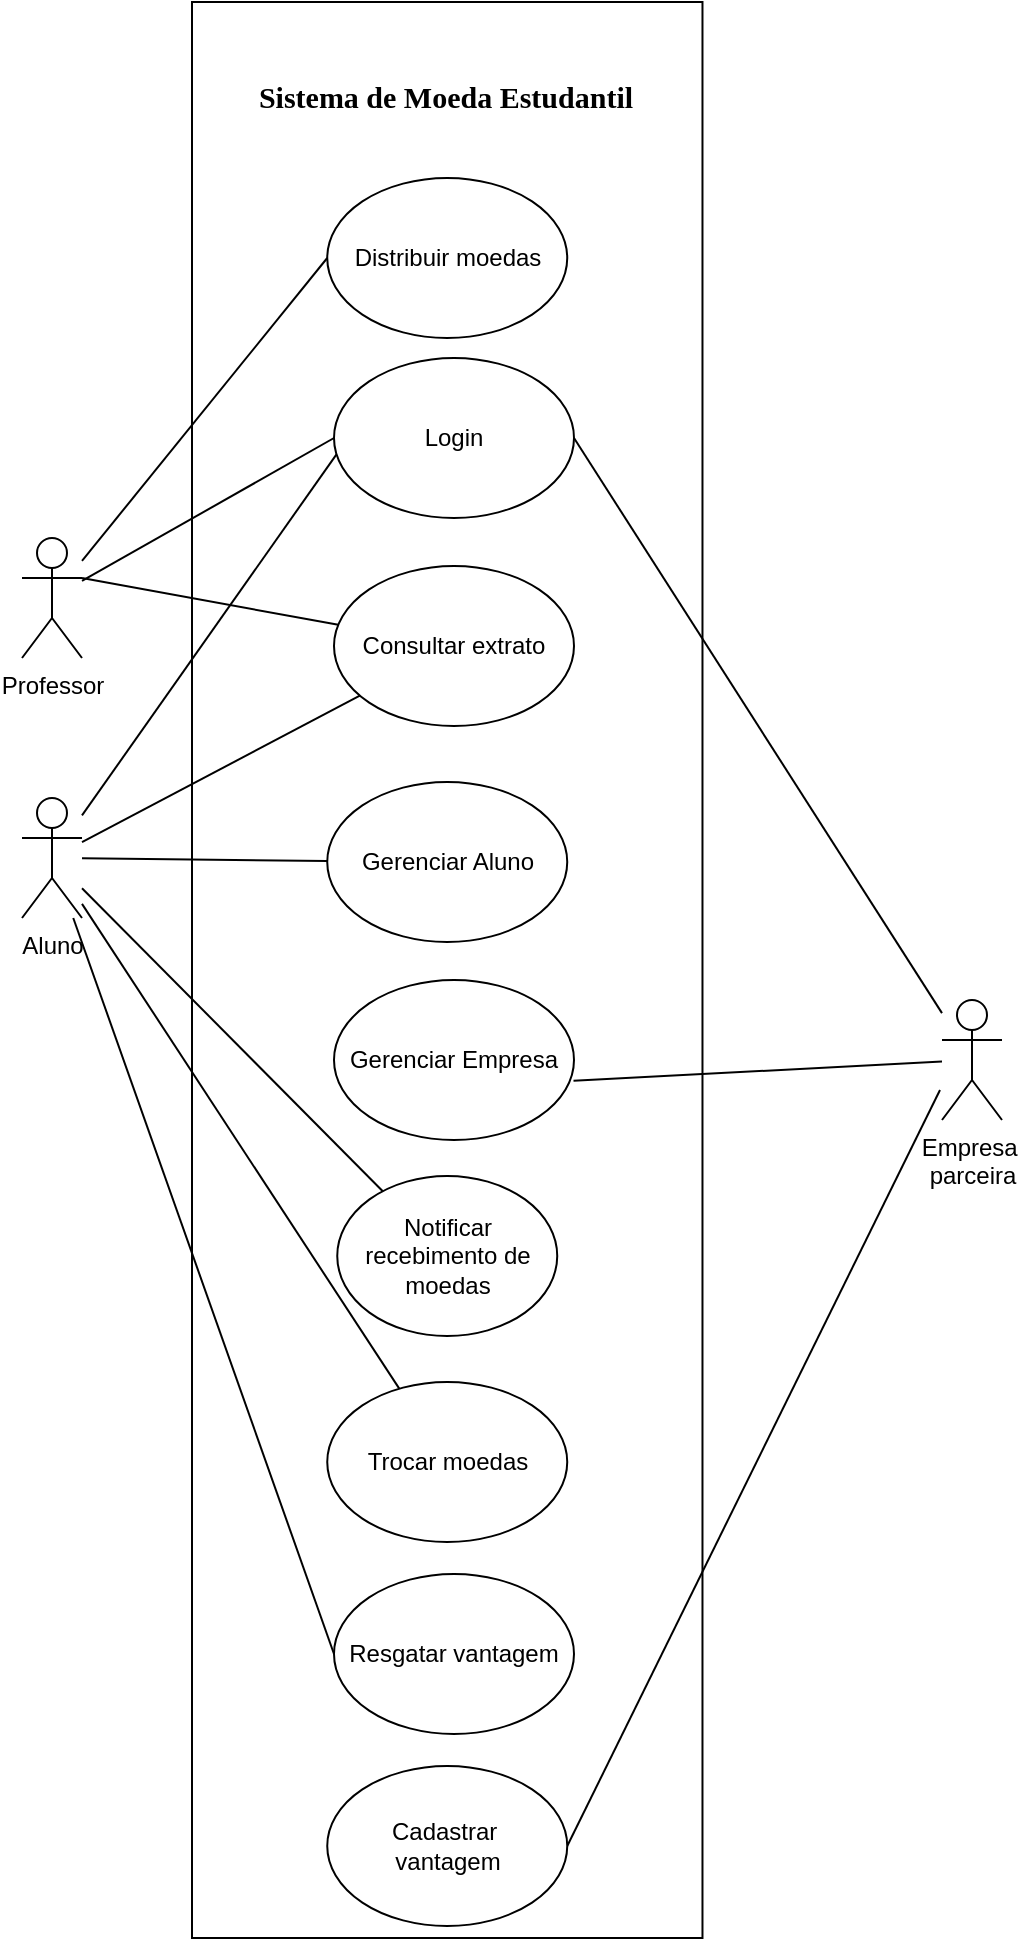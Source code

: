<mxfile version="22.0.0" type="device">
  <diagram name="Page-1" id="w6hMf7ReLyd-1I25tHpr">
    <mxGraphModel dx="1467" dy="783" grid="0" gridSize="10" guides="1" tooltips="1" connect="1" arrows="1" fold="1" page="1" pageScale="1" pageWidth="850" pageHeight="1100" math="0" shadow="0">
      <root>
        <mxCell id="0" />
        <mxCell id="1" parent="0" />
        <mxCell id="q0D9JmpIUP8wCT0G31oM-1" value="&lt;div&gt;Aluno&lt;/div&gt;&lt;div&gt;&lt;br&gt;&lt;/div&gt;" style="shape=umlActor;verticalLabelPosition=bottom;verticalAlign=top;html=1;outlineConnect=0;" parent="1" vertex="1">
          <mxGeometry x="235" y="480" width="30" height="60" as="geometry" />
        </mxCell>
        <mxCell id="q0D9JmpIUP8wCT0G31oM-3" value="" style="whiteSpace=wrap;html=1;" parent="1" vertex="1">
          <mxGeometry x="320" y="82" width="255.24" height="968" as="geometry" />
        </mxCell>
        <mxCell id="q0D9JmpIUP8wCT0G31oM-5" style="rounded=0;orthogonalLoop=1;jettySize=auto;html=1;endArrow=none;endFill=0;" parent="1" source="q0D9JmpIUP8wCT0G31oM-4" target="q0D9JmpIUP8wCT0G31oM-1" edge="1">
          <mxGeometry relative="1" as="geometry" />
        </mxCell>
        <mxCell id="q0D9JmpIUP8wCT0G31oM-4" value="Gerenciar Aluno" style="ellipse;whiteSpace=wrap;html=1;" parent="1" vertex="1">
          <mxGeometry x="387.62" y="472" width="120" height="80" as="geometry" />
        </mxCell>
        <mxCell id="q0D9JmpIUP8wCT0G31oM-10" style="rounded=0;orthogonalLoop=1;jettySize=auto;html=1;entryX=0;entryY=0.5;entryDx=0;entryDy=0;endArrow=none;endFill=0;" parent="1" source="q0D9JmpIUP8wCT0G31oM-6" target="q0D9JmpIUP8wCT0G31oM-8" edge="1">
          <mxGeometry relative="1" as="geometry" />
        </mxCell>
        <mxCell id="q0D9JmpIUP8wCT0G31oM-6" value="&lt;div&gt;Professor&lt;/div&gt;&lt;div&gt;&lt;br&gt;&lt;/div&gt;" style="shape=umlActor;verticalLabelPosition=bottom;verticalAlign=top;html=1;outlineConnect=0;" parent="1" vertex="1">
          <mxGeometry x="235" y="350" width="30" height="60" as="geometry" />
        </mxCell>
        <mxCell id="q0D9JmpIUP8wCT0G31oM-8" value="Distribuir moedas" style="ellipse;whiteSpace=wrap;html=1;" parent="1" vertex="1">
          <mxGeometry x="387.62" y="170" width="120" height="80" as="geometry" />
        </mxCell>
        <mxCell id="q0D9JmpIUP8wCT0G31oM-13" style="rounded=0;orthogonalLoop=1;jettySize=auto;html=1;endArrow=none;endFill=0;exitX=0.017;exitY=0.588;exitDx=0;exitDy=0;exitPerimeter=0;jumpStyle=gap;" parent="1" source="q0D9JmpIUP8wCT0G31oM-9" target="q0D9JmpIUP8wCT0G31oM-1" edge="1">
          <mxGeometry relative="1" as="geometry" />
        </mxCell>
        <mxCell id="q0D9JmpIUP8wCT0G31oM-9" value="Login" style="ellipse;whiteSpace=wrap;html=1;" parent="1" vertex="1">
          <mxGeometry x="391" y="260" width="120" height="80" as="geometry" />
        </mxCell>
        <mxCell id="q0D9JmpIUP8wCT0G31oM-11" style="rounded=0;orthogonalLoop=1;jettySize=auto;html=1;endArrow=none;endFill=0;entryX=0;entryY=0.5;entryDx=0;entryDy=0;" parent="1" source="q0D9JmpIUP8wCT0G31oM-6" target="q0D9JmpIUP8wCT0G31oM-9" edge="1">
          <mxGeometry relative="1" as="geometry">
            <mxPoint x="345" y="320" as="targetPoint" />
          </mxGeometry>
        </mxCell>
        <mxCell id="q0D9JmpIUP8wCT0G31oM-15" style="rounded=0;orthogonalLoop=1;jettySize=auto;html=1;endArrow=none;endFill=0;" parent="1" source="q0D9JmpIUP8wCT0G31oM-14" target="q0D9JmpIUP8wCT0G31oM-1" edge="1">
          <mxGeometry relative="1" as="geometry" />
        </mxCell>
        <mxCell id="q0D9JmpIUP8wCT0G31oM-14" value="Notificar recebimento de moedas" style="ellipse;whiteSpace=wrap;html=1;" parent="1" vertex="1">
          <mxGeometry x="392.62" y="669" width="110" height="80" as="geometry" />
        </mxCell>
        <mxCell id="q0D9JmpIUP8wCT0G31oM-17" style="rounded=0;orthogonalLoop=1;jettySize=auto;html=1;endArrow=none;endFill=0;" parent="1" source="q0D9JmpIUP8wCT0G31oM-16" target="q0D9JmpIUP8wCT0G31oM-1" edge="1">
          <mxGeometry relative="1" as="geometry" />
        </mxCell>
        <mxCell id="q0D9JmpIUP8wCT0G31oM-16" value="Consultar extrato" style="ellipse;whiteSpace=wrap;html=1;" parent="1" vertex="1">
          <mxGeometry x="391" y="364" width="120" height="80" as="geometry" />
        </mxCell>
        <mxCell id="q0D9JmpIUP8wCT0G31oM-18" style="rounded=0;orthogonalLoop=1;jettySize=auto;html=1;entryX=1;entryY=0.333;entryDx=0;entryDy=0;entryPerimeter=0;endArrow=none;endFill=0;" parent="1" source="q0D9JmpIUP8wCT0G31oM-16" target="q0D9JmpIUP8wCT0G31oM-6" edge="1">
          <mxGeometry relative="1" as="geometry" />
        </mxCell>
        <mxCell id="q0D9JmpIUP8wCT0G31oM-20" style="rounded=0;orthogonalLoop=1;jettySize=auto;html=1;endArrow=none;endFill=0;" parent="1" source="q0D9JmpIUP8wCT0G31oM-19" target="q0D9JmpIUP8wCT0G31oM-1" edge="1">
          <mxGeometry relative="1" as="geometry" />
        </mxCell>
        <mxCell id="q0D9JmpIUP8wCT0G31oM-19" value="Trocar moedas" style="ellipse;whiteSpace=wrap;html=1;" parent="1" vertex="1">
          <mxGeometry x="387.62" y="772" width="120" height="80" as="geometry" />
        </mxCell>
        <mxCell id="q0D9JmpIUP8wCT0G31oM-25" style="rounded=0;orthogonalLoop=1;jettySize=auto;html=1;entryX=1;entryY=0.5;entryDx=0;entryDy=0;endArrow=none;endFill=0;" parent="1" target="q0D9JmpIUP8wCT0G31oM-24" edge="1">
          <mxGeometry relative="1" as="geometry">
            <mxPoint x="694" y="626" as="sourcePoint" />
          </mxGeometry>
        </mxCell>
        <mxCell id="q0D9JmpIUP8wCT0G31oM-28" style="rounded=0;orthogonalLoop=1;jettySize=auto;html=1;entryX=1;entryY=0.5;entryDx=0;entryDy=0;endArrow=none;endFill=0;" parent="1" source="q0D9JmpIUP8wCT0G31oM-22" target="q0D9JmpIUP8wCT0G31oM-9" edge="1">
          <mxGeometry relative="1" as="geometry" />
        </mxCell>
        <mxCell id="q0D9JmpIUP8wCT0G31oM-22" value="&lt;div&gt;Empresa&amp;nbsp;&lt;/div&gt;&lt;div&gt;parceira&lt;/div&gt;" style="shape=umlActor;verticalLabelPosition=bottom;verticalAlign=top;html=1;outlineConnect=0;" parent="1" vertex="1">
          <mxGeometry x="695" y="581" width="30" height="60" as="geometry" />
        </mxCell>
        <mxCell id="q0D9JmpIUP8wCT0G31oM-23" style="rounded=0;orthogonalLoop=1;jettySize=auto;html=1;endArrow=none;endFill=0;entryX=0.998;entryY=0.63;entryDx=0;entryDy=0;entryPerimeter=0;" parent="1" source="q0D9JmpIUP8wCT0G31oM-22" edge="1" target="OyOT_ipTt_kIAZ7Ga0Wl-1">
          <mxGeometry relative="1" as="geometry">
            <mxPoint x="465" y="530" as="targetPoint" />
          </mxGeometry>
        </mxCell>
        <mxCell id="q0D9JmpIUP8wCT0G31oM-24" value="&lt;div&gt;Cadastrar&amp;nbsp;&lt;/div&gt;&lt;div&gt;vantagem&lt;/div&gt;" style="ellipse;whiteSpace=wrap;html=1;" parent="1" vertex="1">
          <mxGeometry x="387.62" y="964" width="120" height="80" as="geometry" />
        </mxCell>
        <mxCell id="q0D9JmpIUP8wCT0G31oM-27" style="rounded=0;orthogonalLoop=1;jettySize=auto;html=1;endArrow=none;endFill=0;exitX=0;exitY=0.5;exitDx=0;exitDy=0;" parent="1" source="q0D9JmpIUP8wCT0G31oM-26" target="q0D9JmpIUP8wCT0G31oM-1" edge="1">
          <mxGeometry relative="1" as="geometry" />
        </mxCell>
        <mxCell id="q0D9JmpIUP8wCT0G31oM-26" value="Resgatar vantagem" style="ellipse;whiteSpace=wrap;html=1;" parent="1" vertex="1">
          <mxGeometry x="391" y="868" width="120" height="80" as="geometry" />
        </mxCell>
        <mxCell id="OyOT_ipTt_kIAZ7Ga0Wl-1" value="Gerenciar Empresa" style="ellipse;whiteSpace=wrap;html=1;" vertex="1" parent="1">
          <mxGeometry x="391" y="571" width="120" height="80" as="geometry" />
        </mxCell>
        <mxCell id="OyOT_ipTt_kIAZ7Ga0Wl-6" value="Sistema de Moeda Estudantil" style="text;html=1;strokeColor=none;fillColor=none;align=center;verticalAlign=middle;whiteSpace=wrap;rounded=0;fontStyle=1;fontFamily=Times New Roman;fontSize=15;" vertex="1" parent="1">
          <mxGeometry x="350.43" y="114" width="194.38" height="30" as="geometry" />
        </mxCell>
      </root>
    </mxGraphModel>
  </diagram>
</mxfile>
